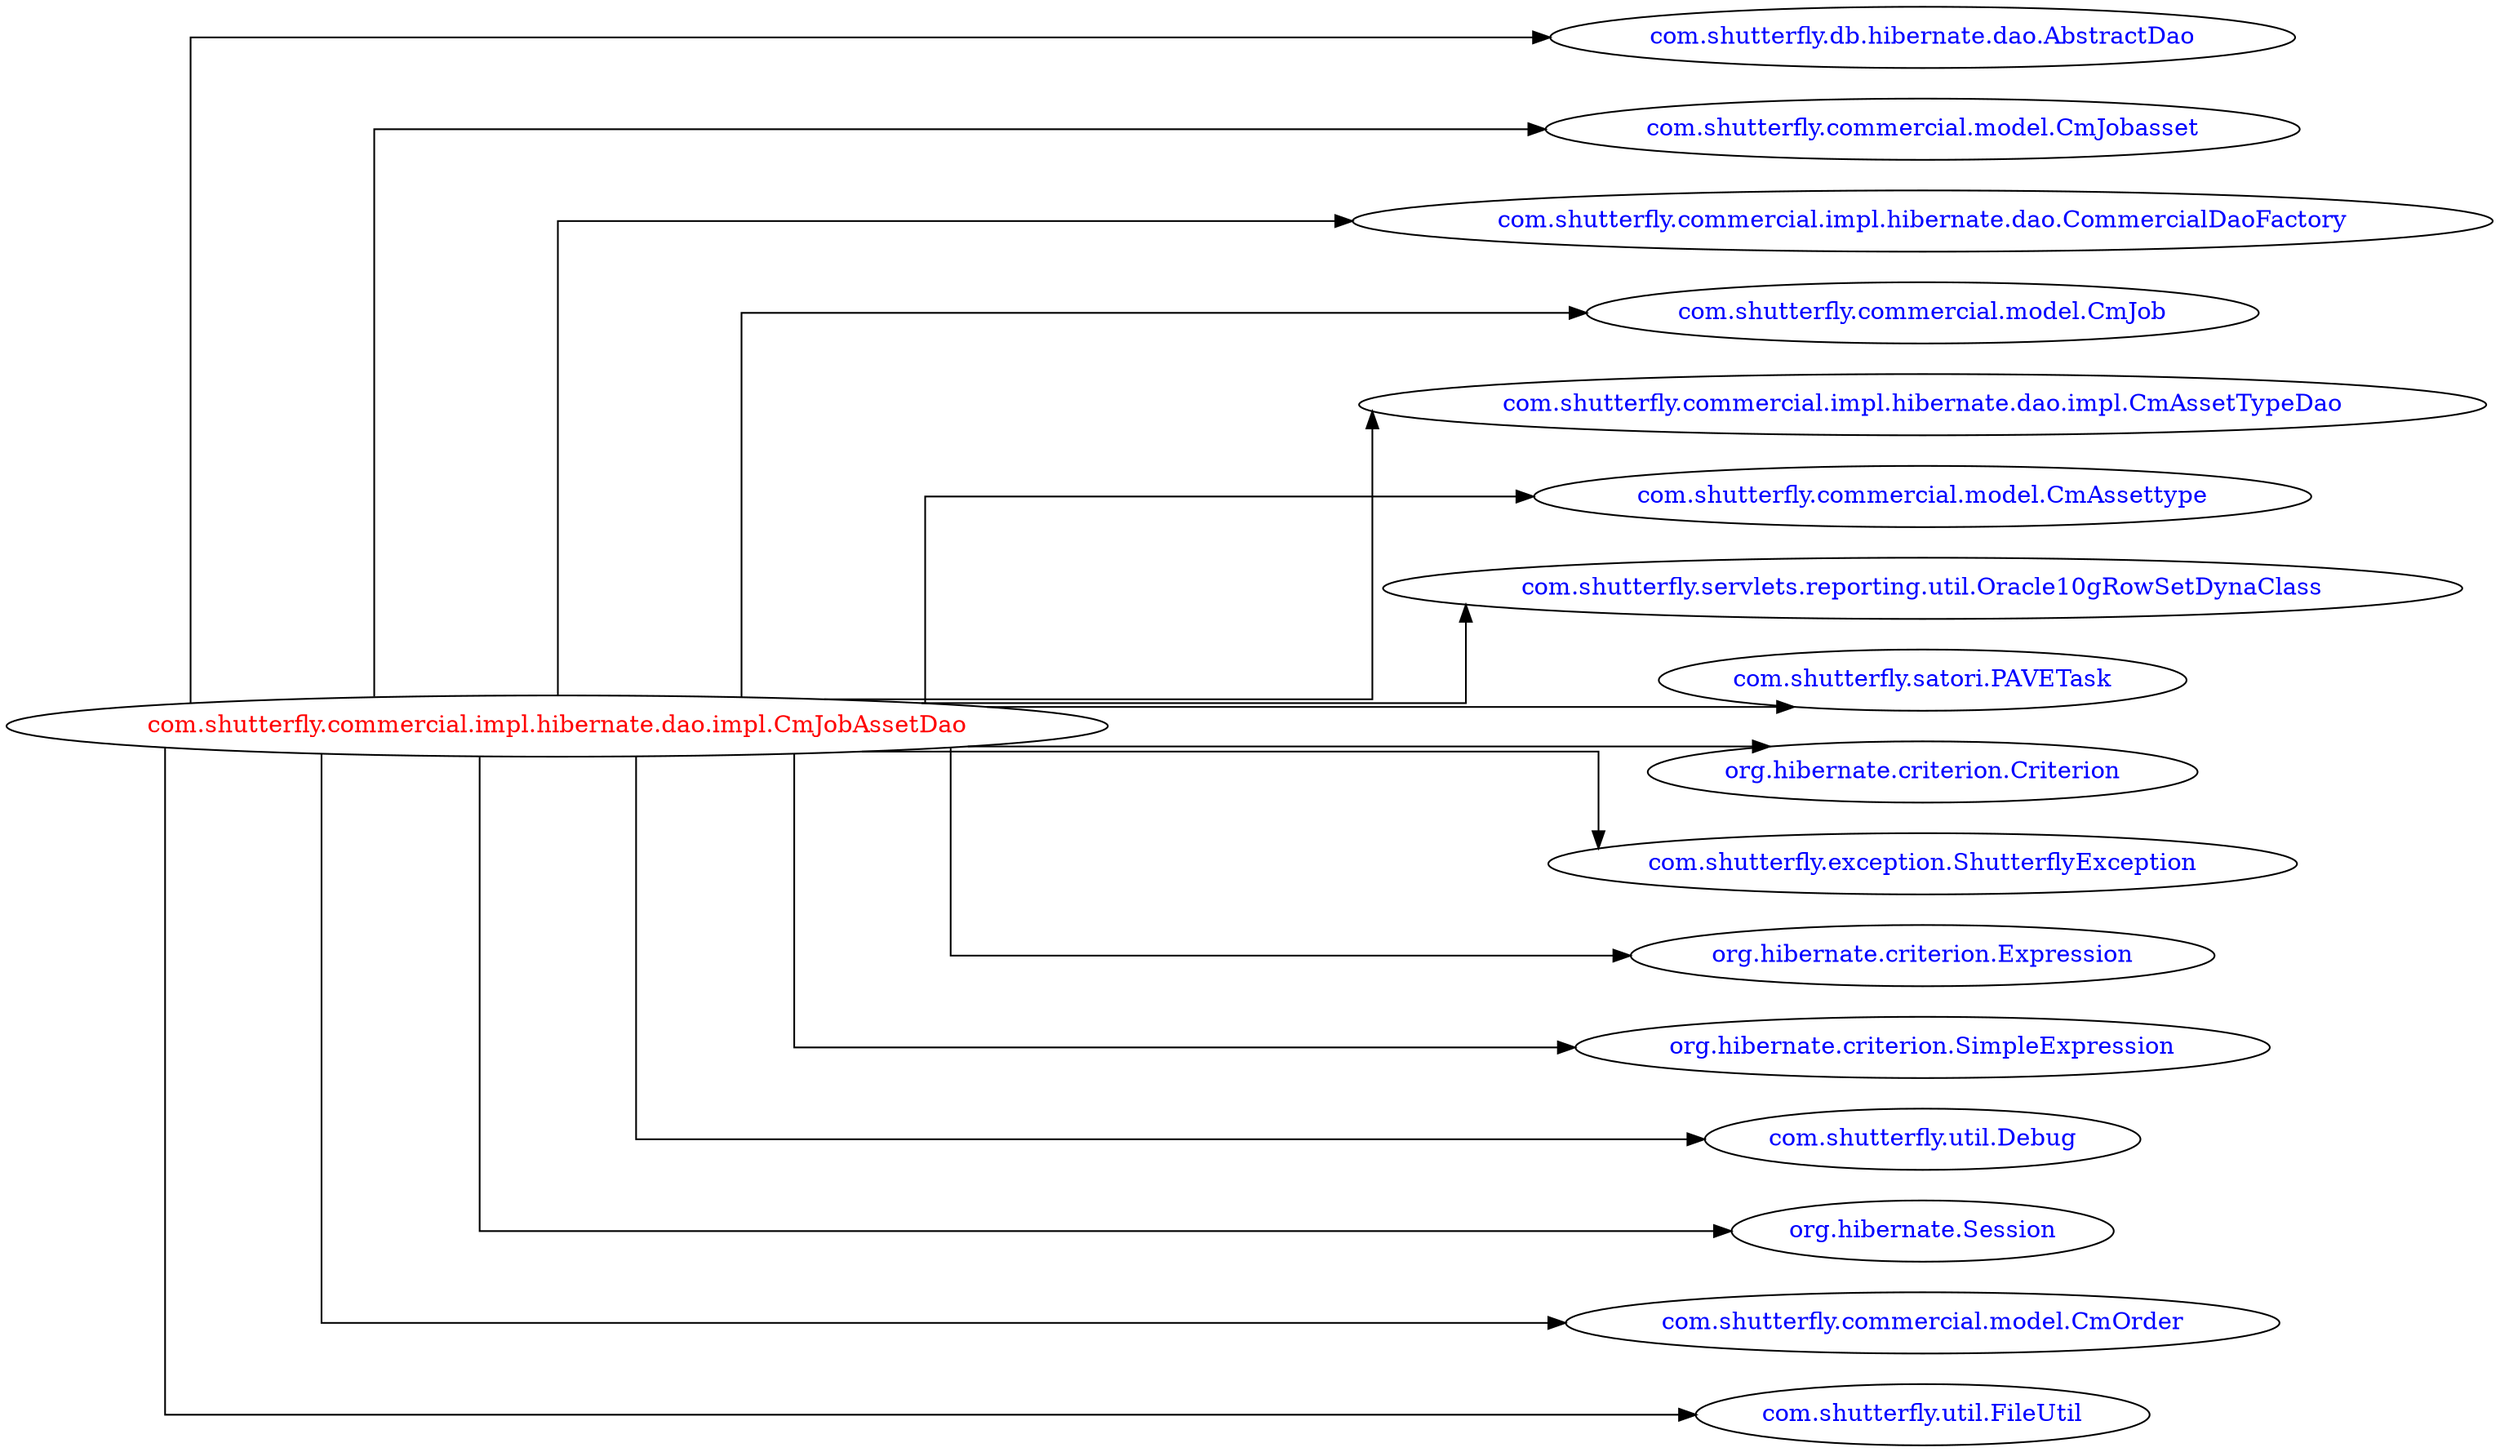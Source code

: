 digraph dependencyGraph {
 concentrate=true;
 ranksep="2.0";
 rankdir="LR"; 
 splines="ortho";
"com.shutterfly.commercial.impl.hibernate.dao.impl.CmJobAssetDao" [fontcolor="red"];
"com.shutterfly.db.hibernate.dao.AbstractDao" [ fontcolor="blue" ];
"com.shutterfly.commercial.impl.hibernate.dao.impl.CmJobAssetDao"->"com.shutterfly.db.hibernate.dao.AbstractDao";
"com.shutterfly.commercial.model.CmJobasset" [ fontcolor="blue" ];
"com.shutterfly.commercial.impl.hibernate.dao.impl.CmJobAssetDao"->"com.shutterfly.commercial.model.CmJobasset";
"com.shutterfly.commercial.impl.hibernate.dao.CommercialDaoFactory" [ fontcolor="blue" ];
"com.shutterfly.commercial.impl.hibernate.dao.impl.CmJobAssetDao"->"com.shutterfly.commercial.impl.hibernate.dao.CommercialDaoFactory";
"com.shutterfly.commercial.model.CmJob" [ fontcolor="blue" ];
"com.shutterfly.commercial.impl.hibernate.dao.impl.CmJobAssetDao"->"com.shutterfly.commercial.model.CmJob";
"com.shutterfly.commercial.impl.hibernate.dao.impl.CmAssetTypeDao" [ fontcolor="blue" ];
"com.shutterfly.commercial.impl.hibernate.dao.impl.CmJobAssetDao"->"com.shutterfly.commercial.impl.hibernate.dao.impl.CmAssetTypeDao";
"com.shutterfly.commercial.model.CmAssettype" [ fontcolor="blue" ];
"com.shutterfly.commercial.impl.hibernate.dao.impl.CmJobAssetDao"->"com.shutterfly.commercial.model.CmAssettype";
"com.shutterfly.servlets.reporting.util.Oracle10gRowSetDynaClass" [ fontcolor="blue" ];
"com.shutterfly.commercial.impl.hibernate.dao.impl.CmJobAssetDao"->"com.shutterfly.servlets.reporting.util.Oracle10gRowSetDynaClass";
"com.shutterfly.satori.PAVETask" [ fontcolor="blue" ];
"com.shutterfly.commercial.impl.hibernate.dao.impl.CmJobAssetDao"->"com.shutterfly.satori.PAVETask";
"org.hibernate.criterion.Criterion" [ fontcolor="blue" ];
"com.shutterfly.commercial.impl.hibernate.dao.impl.CmJobAssetDao"->"org.hibernate.criterion.Criterion";
"com.shutterfly.exception.ShutterflyException" [ fontcolor="blue" ];
"com.shutterfly.commercial.impl.hibernate.dao.impl.CmJobAssetDao"->"com.shutterfly.exception.ShutterflyException";
"org.hibernate.criterion.Expression" [ fontcolor="blue" ];
"com.shutterfly.commercial.impl.hibernate.dao.impl.CmJobAssetDao"->"org.hibernate.criterion.Expression";
"org.hibernate.criterion.SimpleExpression" [ fontcolor="blue" ];
"com.shutterfly.commercial.impl.hibernate.dao.impl.CmJobAssetDao"->"org.hibernate.criterion.SimpleExpression";
"com.shutterfly.util.Debug" [ fontcolor="blue" ];
"com.shutterfly.commercial.impl.hibernate.dao.impl.CmJobAssetDao"->"com.shutterfly.util.Debug";
"org.hibernate.Session" [ fontcolor="blue" ];
"com.shutterfly.commercial.impl.hibernate.dao.impl.CmJobAssetDao"->"org.hibernate.Session";
"com.shutterfly.commercial.model.CmOrder" [ fontcolor="blue" ];
"com.shutterfly.commercial.impl.hibernate.dao.impl.CmJobAssetDao"->"com.shutterfly.commercial.model.CmOrder";
"com.shutterfly.util.FileUtil" [ fontcolor="blue" ];
"com.shutterfly.commercial.impl.hibernate.dao.impl.CmJobAssetDao"->"com.shutterfly.util.FileUtil";
}